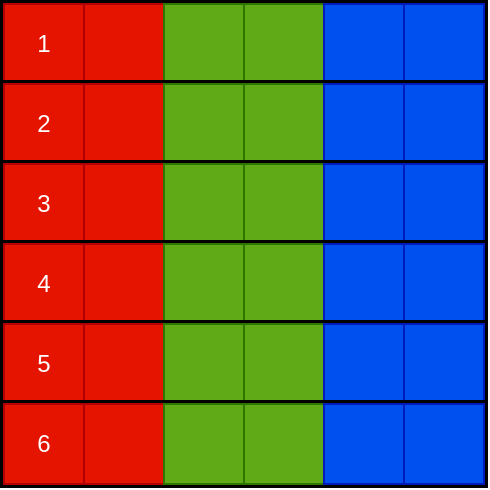 <mxfile version="21.2.1" type="device" pages="3">
  <diagram name="pixels" id="x06BZ69AnIO537M7gJAx">
    <mxGraphModel dx="780" dy="496" grid="1" gridSize="10" guides="1" tooltips="1" connect="1" arrows="1" fold="1" page="1" pageScale="1" pageWidth="827" pageHeight="1169" math="0" shadow="0">
      <root>
        <mxCell id="fnO5ElZvCGnvlZlt09fh-0" />
        <mxCell id="fnO5ElZvCGnvlZlt09fh-1" parent="fnO5ElZvCGnvlZlt09fh-0" />
        <mxCell id="fnO5ElZvCGnvlZlt09fh-2" value="" style="rounded=0;whiteSpace=wrap;html=1;strokeWidth=4;perimeterSpacing=0;" vertex="1" parent="fnO5ElZvCGnvlZlt09fh-1">
          <mxGeometry x="240" y="240" width="240" height="40" as="geometry" />
        </mxCell>
        <mxCell id="fnO5ElZvCGnvlZlt09fh-3" value="1" style="rounded=0;whiteSpace=wrap;html=1;fillColor=#e51400;fontColor=#ffffff;strokeColor=#B20000;" vertex="1" parent="fnO5ElZvCGnvlZlt09fh-1">
          <mxGeometry x="240" y="240" width="40" height="40" as="geometry" />
        </mxCell>
        <mxCell id="fnO5ElZvCGnvlZlt09fh-4" value="" style="rounded=0;whiteSpace=wrap;html=1;fillColor=#e51400;fontColor=#ffffff;strokeColor=#B20000;" vertex="1" parent="fnO5ElZvCGnvlZlt09fh-1">
          <mxGeometry x="280" y="240" width="40" height="40" as="geometry" />
        </mxCell>
        <mxCell id="fnO5ElZvCGnvlZlt09fh-5" value="" style="rounded=0;whiteSpace=wrap;html=1;fillColor=#60a917;fontColor=#ffffff;strokeColor=#2D7600;" vertex="1" parent="fnO5ElZvCGnvlZlt09fh-1">
          <mxGeometry x="320" y="240" width="40" height="40" as="geometry" />
        </mxCell>
        <mxCell id="fnO5ElZvCGnvlZlt09fh-6" value="" style="rounded=0;whiteSpace=wrap;html=1;fillColor=#60a917;fontColor=#ffffff;strokeColor=#2D7600;" vertex="1" parent="fnO5ElZvCGnvlZlt09fh-1">
          <mxGeometry x="360" y="240" width="40" height="40" as="geometry" />
        </mxCell>
        <mxCell id="fnO5ElZvCGnvlZlt09fh-7" value="" style="rounded=0;whiteSpace=wrap;html=1;fillColor=#0050ef;fontColor=#ffffff;strokeColor=#001DBC;" vertex="1" parent="fnO5ElZvCGnvlZlt09fh-1">
          <mxGeometry x="400" y="240" width="40" height="40" as="geometry" />
        </mxCell>
        <mxCell id="fnO5ElZvCGnvlZlt09fh-8" value="" style="rounded=0;whiteSpace=wrap;html=1;fillColor=#0050ef;fontColor=#ffffff;strokeColor=#001DBC;" vertex="1" parent="fnO5ElZvCGnvlZlt09fh-1">
          <mxGeometry x="440" y="240" width="40" height="40" as="geometry" />
        </mxCell>
        <mxCell id="fnO5ElZvCGnvlZlt09fh-9" value="" style="rounded=0;whiteSpace=wrap;html=1;strokeWidth=4;perimeterSpacing=0;" vertex="1" parent="fnO5ElZvCGnvlZlt09fh-1">
          <mxGeometry x="240" y="280" width="240" height="40" as="geometry" />
        </mxCell>
        <mxCell id="fnO5ElZvCGnvlZlt09fh-10" value="2" style="rounded=0;whiteSpace=wrap;html=1;fillColor=#e51400;fontColor=#ffffff;strokeColor=#B20000;" vertex="1" parent="fnO5ElZvCGnvlZlt09fh-1">
          <mxGeometry x="240" y="280" width="40" height="40" as="geometry" />
        </mxCell>
        <mxCell id="fnO5ElZvCGnvlZlt09fh-11" value="" style="rounded=0;whiteSpace=wrap;html=1;fillColor=#e51400;fontColor=#ffffff;strokeColor=#B20000;" vertex="1" parent="fnO5ElZvCGnvlZlt09fh-1">
          <mxGeometry x="280" y="280" width="40" height="40" as="geometry" />
        </mxCell>
        <mxCell id="fnO5ElZvCGnvlZlt09fh-12" value="" style="rounded=0;whiteSpace=wrap;html=1;fillColor=#60a917;fontColor=#ffffff;strokeColor=#2D7600;" vertex="1" parent="fnO5ElZvCGnvlZlt09fh-1">
          <mxGeometry x="320" y="280" width="40" height="40" as="geometry" />
        </mxCell>
        <mxCell id="fnO5ElZvCGnvlZlt09fh-13" value="" style="rounded=0;whiteSpace=wrap;html=1;fillColor=#60a917;fontColor=#ffffff;strokeColor=#2D7600;" vertex="1" parent="fnO5ElZvCGnvlZlt09fh-1">
          <mxGeometry x="360" y="280" width="40" height="40" as="geometry" />
        </mxCell>
        <mxCell id="fnO5ElZvCGnvlZlt09fh-14" value="" style="rounded=0;whiteSpace=wrap;html=1;fillColor=#0050ef;fontColor=#ffffff;strokeColor=#001DBC;" vertex="1" parent="fnO5ElZvCGnvlZlt09fh-1">
          <mxGeometry x="400" y="280" width="40" height="40" as="geometry" />
        </mxCell>
        <mxCell id="fnO5ElZvCGnvlZlt09fh-15" value="" style="rounded=0;whiteSpace=wrap;html=1;fillColor=#0050ef;fontColor=#ffffff;strokeColor=#001DBC;" vertex="1" parent="fnO5ElZvCGnvlZlt09fh-1">
          <mxGeometry x="440" y="280" width="40" height="40" as="geometry" />
        </mxCell>
        <mxCell id="fnO5ElZvCGnvlZlt09fh-16" value="" style="rounded=0;whiteSpace=wrap;html=1;strokeWidth=4;perimeterSpacing=0;" vertex="1" parent="fnO5ElZvCGnvlZlt09fh-1">
          <mxGeometry x="240" y="320" width="240" height="40" as="geometry" />
        </mxCell>
        <mxCell id="fnO5ElZvCGnvlZlt09fh-17" value="3" style="rounded=0;whiteSpace=wrap;html=1;fillColor=#e51400;fontColor=#ffffff;strokeColor=#B20000;" vertex="1" parent="fnO5ElZvCGnvlZlt09fh-1">
          <mxGeometry x="240" y="320" width="40" height="40" as="geometry" />
        </mxCell>
        <mxCell id="fnO5ElZvCGnvlZlt09fh-18" value="" style="rounded=0;whiteSpace=wrap;html=1;fillColor=#e51400;fontColor=#ffffff;strokeColor=#B20000;" vertex="1" parent="fnO5ElZvCGnvlZlt09fh-1">
          <mxGeometry x="280" y="320" width="40" height="40" as="geometry" />
        </mxCell>
        <mxCell id="fnO5ElZvCGnvlZlt09fh-19" value="" style="rounded=0;whiteSpace=wrap;html=1;fillColor=#60a917;fontColor=#ffffff;strokeColor=#2D7600;" vertex="1" parent="fnO5ElZvCGnvlZlt09fh-1">
          <mxGeometry x="320" y="320" width="40" height="40" as="geometry" />
        </mxCell>
        <mxCell id="fnO5ElZvCGnvlZlt09fh-20" value="" style="rounded=0;whiteSpace=wrap;html=1;fillColor=#60a917;fontColor=#ffffff;strokeColor=#2D7600;" vertex="1" parent="fnO5ElZvCGnvlZlt09fh-1">
          <mxGeometry x="360" y="320" width="40" height="40" as="geometry" />
        </mxCell>
        <mxCell id="fnO5ElZvCGnvlZlt09fh-21" value="" style="rounded=0;whiteSpace=wrap;html=1;fillColor=#0050ef;fontColor=#ffffff;strokeColor=#001DBC;" vertex="1" parent="fnO5ElZvCGnvlZlt09fh-1">
          <mxGeometry x="400" y="320" width="40" height="40" as="geometry" />
        </mxCell>
        <mxCell id="fnO5ElZvCGnvlZlt09fh-22" value="" style="rounded=0;whiteSpace=wrap;html=1;fillColor=#0050ef;fontColor=#ffffff;strokeColor=#001DBC;" vertex="1" parent="fnO5ElZvCGnvlZlt09fh-1">
          <mxGeometry x="440" y="320" width="40" height="40" as="geometry" />
        </mxCell>
        <mxCell id="fnO5ElZvCGnvlZlt09fh-23" value="" style="rounded=0;whiteSpace=wrap;html=1;strokeWidth=4;perimeterSpacing=0;" vertex="1" parent="fnO5ElZvCGnvlZlt09fh-1">
          <mxGeometry x="240" y="360" width="240" height="40" as="geometry" />
        </mxCell>
        <mxCell id="fnO5ElZvCGnvlZlt09fh-24" value="4" style="rounded=0;whiteSpace=wrap;html=1;fillColor=#e51400;fontColor=#ffffff;strokeColor=#B20000;" vertex="1" parent="fnO5ElZvCGnvlZlt09fh-1">
          <mxGeometry x="240" y="360" width="40" height="40" as="geometry" />
        </mxCell>
        <mxCell id="fnO5ElZvCGnvlZlt09fh-25" value="" style="rounded=0;whiteSpace=wrap;html=1;fillColor=#e51400;fontColor=#ffffff;strokeColor=#B20000;" vertex="1" parent="fnO5ElZvCGnvlZlt09fh-1">
          <mxGeometry x="280" y="360" width="40" height="40" as="geometry" />
        </mxCell>
        <mxCell id="fnO5ElZvCGnvlZlt09fh-26" value="" style="rounded=0;whiteSpace=wrap;html=1;fillColor=#60a917;fontColor=#ffffff;strokeColor=#2D7600;" vertex="1" parent="fnO5ElZvCGnvlZlt09fh-1">
          <mxGeometry x="320" y="360" width="40" height="40" as="geometry" />
        </mxCell>
        <mxCell id="fnO5ElZvCGnvlZlt09fh-27" value="" style="rounded=0;whiteSpace=wrap;html=1;fillColor=#60a917;fontColor=#ffffff;strokeColor=#2D7600;" vertex="1" parent="fnO5ElZvCGnvlZlt09fh-1">
          <mxGeometry x="360" y="360" width="40" height="40" as="geometry" />
        </mxCell>
        <mxCell id="fnO5ElZvCGnvlZlt09fh-28" value="" style="rounded=0;whiteSpace=wrap;html=1;fillColor=#0050ef;fontColor=#ffffff;strokeColor=#001DBC;" vertex="1" parent="fnO5ElZvCGnvlZlt09fh-1">
          <mxGeometry x="400" y="360" width="40" height="40" as="geometry" />
        </mxCell>
        <mxCell id="fnO5ElZvCGnvlZlt09fh-29" value="" style="rounded=0;whiteSpace=wrap;html=1;fillColor=#0050ef;fontColor=#ffffff;strokeColor=#001DBC;" vertex="1" parent="fnO5ElZvCGnvlZlt09fh-1">
          <mxGeometry x="440" y="360" width="40" height="40" as="geometry" />
        </mxCell>
        <mxCell id="fnO5ElZvCGnvlZlt09fh-30" value="" style="rounded=0;whiteSpace=wrap;html=1;strokeWidth=4;perimeterSpacing=0;" vertex="1" parent="fnO5ElZvCGnvlZlt09fh-1">
          <mxGeometry x="240" y="400" width="240" height="40" as="geometry" />
        </mxCell>
        <mxCell id="fnO5ElZvCGnvlZlt09fh-31" value="5" style="rounded=0;whiteSpace=wrap;html=1;fillColor=#e51400;fontColor=#ffffff;strokeColor=#B20000;" vertex="1" parent="fnO5ElZvCGnvlZlt09fh-1">
          <mxGeometry x="240" y="400" width="40" height="40" as="geometry" />
        </mxCell>
        <mxCell id="fnO5ElZvCGnvlZlt09fh-32" value="" style="rounded=0;whiteSpace=wrap;html=1;fillColor=#e51400;fontColor=#ffffff;strokeColor=#B20000;" vertex="1" parent="fnO5ElZvCGnvlZlt09fh-1">
          <mxGeometry x="280" y="400" width="40" height="40" as="geometry" />
        </mxCell>
        <mxCell id="fnO5ElZvCGnvlZlt09fh-33" value="" style="rounded=0;whiteSpace=wrap;html=1;fillColor=#60a917;fontColor=#ffffff;strokeColor=#2D7600;" vertex="1" parent="fnO5ElZvCGnvlZlt09fh-1">
          <mxGeometry x="320" y="400" width="40" height="40" as="geometry" />
        </mxCell>
        <mxCell id="fnO5ElZvCGnvlZlt09fh-34" value="" style="rounded=0;whiteSpace=wrap;html=1;fillColor=#60a917;fontColor=#ffffff;strokeColor=#2D7600;" vertex="1" parent="fnO5ElZvCGnvlZlt09fh-1">
          <mxGeometry x="360" y="400" width="40" height="40" as="geometry" />
        </mxCell>
        <mxCell id="fnO5ElZvCGnvlZlt09fh-35" value="" style="rounded=0;whiteSpace=wrap;html=1;fillColor=#0050ef;fontColor=#ffffff;strokeColor=#001DBC;" vertex="1" parent="fnO5ElZvCGnvlZlt09fh-1">
          <mxGeometry x="400" y="400" width="40" height="40" as="geometry" />
        </mxCell>
        <mxCell id="fnO5ElZvCGnvlZlt09fh-36" value="" style="rounded=0;whiteSpace=wrap;html=1;fillColor=#0050ef;fontColor=#ffffff;strokeColor=#001DBC;" vertex="1" parent="fnO5ElZvCGnvlZlt09fh-1">
          <mxGeometry x="440" y="400" width="40" height="40" as="geometry" />
        </mxCell>
        <mxCell id="sBM95dpn9P4X4wt-7vl6-0" value="" style="rounded=0;whiteSpace=wrap;html=1;strokeWidth=4;perimeterSpacing=0;" vertex="1" parent="fnO5ElZvCGnvlZlt09fh-1">
          <mxGeometry x="240" y="440" width="240" height="40" as="geometry" />
        </mxCell>
        <mxCell id="sBM95dpn9P4X4wt-7vl6-1" value="6" style="rounded=0;whiteSpace=wrap;html=1;fillColor=#e51400;fontColor=#ffffff;strokeColor=#B20000;" vertex="1" parent="fnO5ElZvCGnvlZlt09fh-1">
          <mxGeometry x="240" y="440" width="40" height="40" as="geometry" />
        </mxCell>
        <mxCell id="sBM95dpn9P4X4wt-7vl6-2" value="" style="rounded=0;whiteSpace=wrap;html=1;fillColor=#e51400;fontColor=#ffffff;strokeColor=#B20000;" vertex="1" parent="fnO5ElZvCGnvlZlt09fh-1">
          <mxGeometry x="280" y="440" width="40" height="40" as="geometry" />
        </mxCell>
        <mxCell id="sBM95dpn9P4X4wt-7vl6-3" value="" style="rounded=0;whiteSpace=wrap;html=1;fillColor=#60a917;fontColor=#ffffff;strokeColor=#2D7600;" vertex="1" parent="fnO5ElZvCGnvlZlt09fh-1">
          <mxGeometry x="320" y="440" width="40" height="40" as="geometry" />
        </mxCell>
        <mxCell id="sBM95dpn9P4X4wt-7vl6-4" value="" style="rounded=0;whiteSpace=wrap;html=1;fillColor=#60a917;fontColor=#ffffff;strokeColor=#2D7600;" vertex="1" parent="fnO5ElZvCGnvlZlt09fh-1">
          <mxGeometry x="360" y="440" width="40" height="40" as="geometry" />
        </mxCell>
        <mxCell id="sBM95dpn9P4X4wt-7vl6-5" value="" style="rounded=0;whiteSpace=wrap;html=1;fillColor=#0050ef;fontColor=#ffffff;strokeColor=#001DBC;" vertex="1" parent="fnO5ElZvCGnvlZlt09fh-1">
          <mxGeometry x="400" y="440" width="40" height="40" as="geometry" />
        </mxCell>
        <mxCell id="sBM95dpn9P4X4wt-7vl6-6" value="" style="rounded=0;whiteSpace=wrap;html=1;fillColor=#0050ef;fontColor=#ffffff;strokeColor=#001DBC;" vertex="1" parent="fnO5ElZvCGnvlZlt09fh-1">
          <mxGeometry x="440" y="440" width="40" height="40" as="geometry" />
        </mxCell>
      </root>
    </mxGraphModel>
  </diagram>
  <diagram name="offset" id="e_KbqvrRuU0hyUjIvGe4">
    <mxGraphModel dx="650" dy="413" grid="1" gridSize="10" guides="1" tooltips="1" connect="1" arrows="1" fold="1" page="1" pageScale="1" pageWidth="827" pageHeight="1169" math="0" shadow="0">
      <root>
        <mxCell id="0" />
        <mxCell id="1" parent="0" />
        <mxCell id="SM9eh9W2iFb2IcIp04Cv-7" value="" style="rounded=0;whiteSpace=wrap;html=1;strokeWidth=4;perimeterSpacing=0;" vertex="1" parent="1">
          <mxGeometry x="240" y="240" width="240" height="40" as="geometry" />
        </mxCell>
        <mxCell id="SM9eh9W2iFb2IcIp04Cv-1" value="1" style="rounded=0;whiteSpace=wrap;html=1;fillColor=#e51400;fontColor=#ffffff;strokeColor=#B20000;" vertex="1" parent="1">
          <mxGeometry x="240" y="240" width="40" height="40" as="geometry" />
        </mxCell>
        <mxCell id="SM9eh9W2iFb2IcIp04Cv-2" value="" style="rounded=0;whiteSpace=wrap;html=1;fillColor=#e51400;fontColor=#ffffff;strokeColor=#B20000;" vertex="1" parent="1">
          <mxGeometry x="280" y="240" width="40" height="40" as="geometry" />
        </mxCell>
        <mxCell id="SM9eh9W2iFb2IcIp04Cv-3" value="" style="rounded=0;whiteSpace=wrap;html=1;fillColor=#60a917;fontColor=#ffffff;strokeColor=#2D7600;" vertex="1" parent="1">
          <mxGeometry x="320" y="240" width="40" height="40" as="geometry" />
        </mxCell>
        <mxCell id="SM9eh9W2iFb2IcIp04Cv-4" value="" style="rounded=0;whiteSpace=wrap;html=1;fillColor=#60a917;fontColor=#ffffff;strokeColor=#2D7600;" vertex="1" parent="1">
          <mxGeometry x="360" y="240" width="40" height="40" as="geometry" />
        </mxCell>
        <mxCell id="SM9eh9W2iFb2IcIp04Cv-5" value="" style="rounded=0;whiteSpace=wrap;html=1;fillColor=#0050ef;fontColor=#ffffff;strokeColor=#001DBC;" vertex="1" parent="1">
          <mxGeometry x="400" y="240" width="40" height="40" as="geometry" />
        </mxCell>
        <mxCell id="SM9eh9W2iFb2IcIp04Cv-6" value="" style="rounded=0;whiteSpace=wrap;html=1;fillColor=#0050ef;fontColor=#ffffff;strokeColor=#001DBC;" vertex="1" parent="1">
          <mxGeometry x="440" y="240" width="40" height="40" as="geometry" />
        </mxCell>
        <mxCell id="SM9eh9W2iFb2IcIp04Cv-8" value="" style="rounded=0;whiteSpace=wrap;html=1;strokeWidth=4;perimeterSpacing=0;" vertex="1" parent="1">
          <mxGeometry x="240" y="280" width="240" height="40" as="geometry" />
        </mxCell>
        <mxCell id="SM9eh9W2iFb2IcIp04Cv-9" value="" style="rounded=0;whiteSpace=wrap;html=1;fillColor=#e51400;fontColor=#ffffff;strokeColor=#B20000;" vertex="1" parent="1">
          <mxGeometry x="240" y="280" width="40" height="40" as="geometry" />
        </mxCell>
        <mxCell id="SM9eh9W2iFb2IcIp04Cv-10" value="" style="rounded=0;whiteSpace=wrap;html=1;fillColor=#e51400;fontColor=#ffffff;strokeColor=#B20000;" vertex="1" parent="1">
          <mxGeometry x="280" y="280" width="40" height="40" as="geometry" />
        </mxCell>
        <mxCell id="SM9eh9W2iFb2IcIp04Cv-11" value="" style="rounded=0;whiteSpace=wrap;html=1;fillColor=#60a917;fontColor=#ffffff;strokeColor=#2D7600;" vertex="1" parent="1">
          <mxGeometry x="320" y="280" width="40" height="40" as="geometry" />
        </mxCell>
        <mxCell id="SM9eh9W2iFb2IcIp04Cv-12" value="" style="rounded=0;whiteSpace=wrap;html=1;fillColor=#60a917;fontColor=#ffffff;strokeColor=#2D7600;" vertex="1" parent="1">
          <mxGeometry x="360" y="280" width="40" height="40" as="geometry" />
        </mxCell>
        <mxCell id="SM9eh9W2iFb2IcIp04Cv-13" value="" style="rounded=0;whiteSpace=wrap;html=1;fillColor=#0050ef;fontColor=#ffffff;strokeColor=#001DBC;" vertex="1" parent="1">
          <mxGeometry x="400" y="280" width="40" height="40" as="geometry" />
        </mxCell>
        <mxCell id="SM9eh9W2iFb2IcIp04Cv-14" value="" style="rounded=0;whiteSpace=wrap;html=1;fillColor=#0050ef;fontColor=#ffffff;strokeColor=#001DBC;" vertex="1" parent="1">
          <mxGeometry x="440" y="280" width="40" height="40" as="geometry" />
        </mxCell>
        <mxCell id="SM9eh9W2iFb2IcIp04Cv-15" value="" style="rounded=0;whiteSpace=wrap;html=1;strokeWidth=4;perimeterSpacing=0;" vertex="1" parent="1">
          <mxGeometry x="240" y="320" width="240" height="40" as="geometry" />
        </mxCell>
        <mxCell id="SM9eh9W2iFb2IcIp04Cv-16" value="" style="rounded=0;whiteSpace=wrap;html=1;fillColor=#e51400;fontColor=#ffffff;strokeColor=#B20000;" vertex="1" parent="1">
          <mxGeometry x="240" y="320" width="40" height="40" as="geometry" />
        </mxCell>
        <mxCell id="SM9eh9W2iFb2IcIp04Cv-17" value="" style="rounded=0;whiteSpace=wrap;html=1;fillColor=#e51400;fontColor=#ffffff;strokeColor=#B20000;" vertex="1" parent="1">
          <mxGeometry x="280" y="320" width="40" height="40" as="geometry" />
        </mxCell>
        <mxCell id="SM9eh9W2iFb2IcIp04Cv-18" value="" style="rounded=0;whiteSpace=wrap;html=1;fillColor=#60a917;fontColor=#ffffff;strokeColor=#2D7600;" vertex="1" parent="1">
          <mxGeometry x="320" y="320" width="40" height="40" as="geometry" />
        </mxCell>
        <mxCell id="SM9eh9W2iFb2IcIp04Cv-19" value="" style="rounded=0;whiteSpace=wrap;html=1;fillColor=#60a917;fontColor=#ffffff;strokeColor=#2D7600;" vertex="1" parent="1">
          <mxGeometry x="360" y="320" width="40" height="40" as="geometry" />
        </mxCell>
        <mxCell id="SM9eh9W2iFb2IcIp04Cv-20" value="2" style="rounded=0;whiteSpace=wrap;html=1;fillColor=#0050ef;fontColor=#ffffff;strokeColor=#001DBC;" vertex="1" parent="1">
          <mxGeometry x="400" y="320" width="40" height="40" as="geometry" />
        </mxCell>
        <mxCell id="SM9eh9W2iFb2IcIp04Cv-21" value="" style="rounded=0;whiteSpace=wrap;html=1;fillColor=#0050ef;fontColor=#ffffff;strokeColor=#001DBC;" vertex="1" parent="1">
          <mxGeometry x="440" y="320" width="40" height="40" as="geometry" />
        </mxCell>
        <mxCell id="SM9eh9W2iFb2IcIp04Cv-22" value="" style="rounded=0;whiteSpace=wrap;html=1;strokeWidth=4;perimeterSpacing=0;" vertex="1" parent="1">
          <mxGeometry x="240" y="360" width="240" height="40" as="geometry" />
        </mxCell>
        <mxCell id="SM9eh9W2iFb2IcIp04Cv-23" value="" style="rounded=0;whiteSpace=wrap;html=1;fillColor=#e51400;fontColor=#ffffff;strokeColor=#B20000;" vertex="1" parent="1">
          <mxGeometry x="240" y="360" width="40" height="40" as="geometry" />
        </mxCell>
        <mxCell id="SM9eh9W2iFb2IcIp04Cv-24" value="" style="rounded=0;whiteSpace=wrap;html=1;fillColor=#e51400;fontColor=#ffffff;strokeColor=#B20000;" vertex="1" parent="1">
          <mxGeometry x="280" y="360" width="40" height="40" as="geometry" />
        </mxCell>
        <mxCell id="SM9eh9W2iFb2IcIp04Cv-25" value="" style="rounded=0;whiteSpace=wrap;html=1;fillColor=#60a917;fontColor=#ffffff;strokeColor=#2D7600;" vertex="1" parent="1">
          <mxGeometry x="320" y="360" width="40" height="40" as="geometry" />
        </mxCell>
        <mxCell id="SM9eh9W2iFb2IcIp04Cv-26" value="" style="rounded=0;whiteSpace=wrap;html=1;fillColor=#60a917;fontColor=#ffffff;strokeColor=#2D7600;" vertex="1" parent="1">
          <mxGeometry x="360" y="360" width="40" height="40" as="geometry" />
        </mxCell>
        <mxCell id="SM9eh9W2iFb2IcIp04Cv-27" value="" style="rounded=0;whiteSpace=wrap;html=1;fillColor=#0050ef;fontColor=#ffffff;strokeColor=#001DBC;" vertex="1" parent="1">
          <mxGeometry x="400" y="360" width="40" height="40" as="geometry" />
        </mxCell>
        <mxCell id="SM9eh9W2iFb2IcIp04Cv-28" value="" style="rounded=0;whiteSpace=wrap;html=1;fillColor=#0050ef;fontColor=#ffffff;strokeColor=#001DBC;" vertex="1" parent="1">
          <mxGeometry x="440" y="360" width="40" height="40" as="geometry" />
        </mxCell>
        <mxCell id="SM9eh9W2iFb2IcIp04Cv-29" value="" style="rounded=0;whiteSpace=wrap;html=1;strokeWidth=4;perimeterSpacing=0;" vertex="1" parent="1">
          <mxGeometry x="240" y="400" width="240" height="40" as="geometry" />
        </mxCell>
        <mxCell id="SM9eh9W2iFb2IcIp04Cv-30" value="" style="rounded=0;whiteSpace=wrap;html=1;fillColor=#e51400;fontColor=#ffffff;strokeColor=#B20000;" vertex="1" parent="1">
          <mxGeometry x="240" y="400" width="40" height="40" as="geometry" />
        </mxCell>
        <mxCell id="SM9eh9W2iFb2IcIp04Cv-31" value="" style="rounded=0;whiteSpace=wrap;html=1;fillColor=#e51400;fontColor=#ffffff;strokeColor=#B20000;" vertex="1" parent="1">
          <mxGeometry x="280" y="400" width="40" height="40" as="geometry" />
        </mxCell>
        <mxCell id="SM9eh9W2iFb2IcIp04Cv-32" value="" style="rounded=0;whiteSpace=wrap;html=1;fillColor=#60a917;fontColor=#ffffff;strokeColor=#2D7600;" vertex="1" parent="1">
          <mxGeometry x="320" y="400" width="40" height="40" as="geometry" />
        </mxCell>
        <mxCell id="SM9eh9W2iFb2IcIp04Cv-33" value="" style="rounded=0;whiteSpace=wrap;html=1;fillColor=#60a917;fontColor=#ffffff;strokeColor=#2D7600;" vertex="1" parent="1">
          <mxGeometry x="360" y="400" width="40" height="40" as="geometry" />
        </mxCell>
        <mxCell id="SM9eh9W2iFb2IcIp04Cv-34" value="" style="rounded=0;whiteSpace=wrap;html=1;fillColor=#0050ef;fontColor=#ffffff;strokeColor=#001DBC;" vertex="1" parent="1">
          <mxGeometry x="400" y="400" width="40" height="40" as="geometry" />
        </mxCell>
        <mxCell id="SM9eh9W2iFb2IcIp04Cv-35" value="" style="rounded=0;whiteSpace=wrap;html=1;fillColor=#0050ef;fontColor=#ffffff;strokeColor=#001DBC;" vertex="1" parent="1">
          <mxGeometry x="440" y="400" width="40" height="40" as="geometry" />
        </mxCell>
        <mxCell id="XHdf1TN9ET9KdMihQGiJ-1" value="" style="rounded=0;whiteSpace=wrap;html=1;strokeWidth=4;perimeterSpacing=0;" vertex="1" parent="1">
          <mxGeometry x="240" y="440" width="240" height="40" as="geometry" />
        </mxCell>
        <mxCell id="XHdf1TN9ET9KdMihQGiJ-2" value="" style="rounded=0;whiteSpace=wrap;html=1;fillColor=#e51400;fontColor=#ffffff;strokeColor=#B20000;" vertex="1" parent="1">
          <mxGeometry x="240" y="440" width="40" height="40" as="geometry" />
        </mxCell>
        <mxCell id="XHdf1TN9ET9KdMihQGiJ-3" value="" style="rounded=0;whiteSpace=wrap;html=1;fillColor=#e51400;fontColor=#ffffff;strokeColor=#B20000;" vertex="1" parent="1">
          <mxGeometry x="280" y="440" width="40" height="40" as="geometry" />
        </mxCell>
        <mxCell id="XHdf1TN9ET9KdMihQGiJ-4" value="3" style="rounded=0;whiteSpace=wrap;html=1;fillColor=#60a917;fontColor=#ffffff;strokeColor=#2D7600;" vertex="1" parent="1">
          <mxGeometry x="320" y="440" width="40" height="40" as="geometry" />
        </mxCell>
        <mxCell id="XHdf1TN9ET9KdMihQGiJ-5" value="" style="rounded=0;whiteSpace=wrap;html=1;fillColor=#60a917;fontColor=#ffffff;strokeColor=#2D7600;" vertex="1" parent="1">
          <mxGeometry x="360" y="440" width="40" height="40" as="geometry" />
        </mxCell>
        <mxCell id="XHdf1TN9ET9KdMihQGiJ-6" value="" style="rounded=0;whiteSpace=wrap;html=1;fillColor=#0050ef;fontColor=#ffffff;strokeColor=#001DBC;" vertex="1" parent="1">
          <mxGeometry x="400" y="440" width="40" height="40" as="geometry" />
        </mxCell>
        <mxCell id="XHdf1TN9ET9KdMihQGiJ-7" value="..." style="rounded=0;whiteSpace=wrap;html=1;fillColor=#0050ef;fontColor=#ffffff;strokeColor=#001DBC;" vertex="1" parent="1">
          <mxGeometry x="440" y="440" width="40" height="40" as="geometry" />
        </mxCell>
      </root>
    </mxGraphModel>
  </diagram>
  <diagram name="encode" id="_avsyeta7MO8s-Wis8p9">
    <mxGraphModel dx="538" dy="342" grid="1" gridSize="10" guides="1" tooltips="1" connect="1" arrows="1" fold="1" page="1" pageScale="1" pageWidth="827" pageHeight="1169" math="0" shadow="0">
      <root>
        <mxCell id="BBIbHL7WTQ6qacQHwo1D-0" />
        <mxCell id="BBIbHL7WTQ6qacQHwo1D-1" parent="BBIbHL7WTQ6qacQHwo1D-0" />
        <mxCell id="BBIbHL7WTQ6qacQHwo1D-2" value="" style="rounded=0;whiteSpace=wrap;html=1;strokeWidth=4;perimeterSpacing=0;" vertex="1" parent="BBIbHL7WTQ6qacQHwo1D-1">
          <mxGeometry x="240" y="160" width="240" height="40" as="geometry" />
        </mxCell>
        <mxCell id="BBIbHL7WTQ6qacQHwo1D-3" value="1" style="rounded=0;whiteSpace=wrap;html=1;fillColor=#e51400;fontColor=#ffffff;strokeColor=#B20000;" vertex="1" parent="BBIbHL7WTQ6qacQHwo1D-1">
          <mxGeometry x="240" y="160" width="40" height="40" as="geometry" />
        </mxCell>
        <mxCell id="BBIbHL7WTQ6qacQHwo1D-4" value="" style="rounded=0;whiteSpace=wrap;html=1;fillColor=#e51400;fontColor=#ffffff;strokeColor=#B20000;" vertex="1" parent="BBIbHL7WTQ6qacQHwo1D-1">
          <mxGeometry x="280" y="160" width="40" height="40" as="geometry" />
        </mxCell>
        <mxCell id="BBIbHL7WTQ6qacQHwo1D-5" value="" style="rounded=0;whiteSpace=wrap;html=1;fillColor=#60a917;fontColor=#ffffff;strokeColor=#2D7600;" vertex="1" parent="BBIbHL7WTQ6qacQHwo1D-1">
          <mxGeometry x="320" y="160" width="40" height="40" as="geometry" />
        </mxCell>
        <mxCell id="BBIbHL7WTQ6qacQHwo1D-6" value="" style="rounded=0;whiteSpace=wrap;html=1;fillColor=#60a917;fontColor=#ffffff;strokeColor=#2D7600;" vertex="1" parent="BBIbHL7WTQ6qacQHwo1D-1">
          <mxGeometry x="360" y="160" width="40" height="40" as="geometry" />
        </mxCell>
        <mxCell id="BBIbHL7WTQ6qacQHwo1D-7" value="" style="rounded=0;whiteSpace=wrap;html=1;fillColor=#0050ef;fontColor=#ffffff;strokeColor=#001DBC;" vertex="1" parent="BBIbHL7WTQ6qacQHwo1D-1">
          <mxGeometry x="400" y="160" width="40" height="40" as="geometry" />
        </mxCell>
        <mxCell id="BBIbHL7WTQ6qacQHwo1D-8" value="" style="rounded=0;whiteSpace=wrap;html=1;fillColor=#0050ef;fontColor=#ffffff;strokeColor=#001DBC;" vertex="1" parent="BBIbHL7WTQ6qacQHwo1D-1">
          <mxGeometry x="440" y="160" width="40" height="40" as="geometry" />
        </mxCell>
        <mxCell id="NSiir3A2GUsZpsJYYGo2-1" value="" style="rounded=0;whiteSpace=wrap;html=1;strokeWidth=4;perimeterSpacing=0;" vertex="1" parent="BBIbHL7WTQ6qacQHwo1D-1">
          <mxGeometry x="240" y="200" width="240" height="40" as="geometry" />
        </mxCell>
        <mxCell id="NSiir3A2GUsZpsJYYGo2-2" value="" style="rounded=0;whiteSpace=wrap;html=1;fillColor=#e51400;fontColor=#ffffff;strokeColor=#B20000;" vertex="1" parent="BBIbHL7WTQ6qacQHwo1D-1">
          <mxGeometry x="240" y="200" width="40" height="40" as="geometry" />
        </mxCell>
        <mxCell id="NSiir3A2GUsZpsJYYGo2-3" value="" style="rounded=0;whiteSpace=wrap;html=1;fillColor=#e51400;fontColor=#ffffff;strokeColor=#B20000;" vertex="1" parent="BBIbHL7WTQ6qacQHwo1D-1">
          <mxGeometry x="280" y="200" width="40" height="40" as="geometry" />
        </mxCell>
        <mxCell id="NSiir3A2GUsZpsJYYGo2-4" value="" style="rounded=0;whiteSpace=wrap;html=1;fillColor=#60a917;fontColor=#ffffff;strokeColor=#2D7600;" vertex="1" parent="BBIbHL7WTQ6qacQHwo1D-1">
          <mxGeometry x="320" y="200" width="40" height="40" as="geometry" />
        </mxCell>
        <mxCell id="NSiir3A2GUsZpsJYYGo2-5" value="" style="rounded=0;whiteSpace=wrap;html=1;fillColor=#60a917;fontColor=#ffffff;strokeColor=#2D7600;" vertex="1" parent="BBIbHL7WTQ6qacQHwo1D-1">
          <mxGeometry x="360" y="200" width="40" height="40" as="geometry" />
        </mxCell>
        <mxCell id="NSiir3A2GUsZpsJYYGo2-6" value="" style="rounded=0;whiteSpace=wrap;html=1;fillColor=#0050ef;fontColor=#ffffff;strokeColor=#001DBC;" vertex="1" parent="BBIbHL7WTQ6qacQHwo1D-1">
          <mxGeometry x="400" y="200" width="40" height="40" as="geometry" />
        </mxCell>
        <mxCell id="NSiir3A2GUsZpsJYYGo2-7" value="" style="rounded=0;whiteSpace=wrap;html=1;fillColor=#0050ef;fontColor=#ffffff;strokeColor=#001DBC;" vertex="1" parent="BBIbHL7WTQ6qacQHwo1D-1">
          <mxGeometry x="440" y="200" width="40" height="40" as="geometry" />
        </mxCell>
        <mxCell id="BBIbHL7WTQ6qacQHwo1D-16" value="" style="rounded=0;whiteSpace=wrap;html=1;strokeWidth=4;perimeterSpacing=0;" vertex="1" parent="BBIbHL7WTQ6qacQHwo1D-1">
          <mxGeometry x="240" y="240" width="240" height="40" as="geometry" />
        </mxCell>
        <mxCell id="BBIbHL7WTQ6qacQHwo1D-20" value="" style="rounded=0;whiteSpace=wrap;html=1;fillColor=#60a917;fontColor=#ffffff;strokeColor=#2D7600;fillStyle=auto;" vertex="1" parent="BBIbHL7WTQ6qacQHwo1D-1">
          <mxGeometry x="360" y="240" width="40" height="40" as="geometry" />
        </mxCell>
        <mxCell id="BBIbHL7WTQ6qacQHwo1D-24" value="" style="rounded=0;whiteSpace=wrap;html=1;fillColor=#e51400;fontColor=#ffffff;strokeColor=#B20000;" vertex="1" parent="BBIbHL7WTQ6qacQHwo1D-1">
          <mxGeometry x="240" y="240" width="40" height="40" as="geometry" />
        </mxCell>
        <mxCell id="BBIbHL7WTQ6qacQHwo1D-25" value="" style="rounded=0;whiteSpace=wrap;html=1;fillColor=#e51400;fontColor=#ffffff;strokeColor=#B20000;" vertex="1" parent="BBIbHL7WTQ6qacQHwo1D-1">
          <mxGeometry x="280" y="240" width="40" height="40" as="geometry" />
        </mxCell>
        <mxCell id="BBIbHL7WTQ6qacQHwo1D-14" value="2" style="rounded=0;whiteSpace=wrap;html=1;fillColor=#0050ef;fontColor=#000000;strokeColor=#001DBC;fillStyle=dashed;fontStyle=1;fontSize=16;" vertex="1" parent="BBIbHL7WTQ6qacQHwo1D-1">
          <mxGeometry x="400" y="240" width="40" height="40" as="geometry" />
        </mxCell>
        <mxCell id="BBIbHL7WTQ6qacQHwo1D-15" value="" style="rounded=0;whiteSpace=wrap;html=1;fillColor=#0050ef;fontColor=#ffffff;strokeColor=#001DBC;fillStyle=dots;" vertex="1" parent="BBIbHL7WTQ6qacQHwo1D-1">
          <mxGeometry x="440" y="240" width="40" height="40" as="geometry" />
        </mxCell>
        <mxCell id="BBIbHL7WTQ6qacQHwo1D-12" value="" style="rounded=0;whiteSpace=wrap;html=1;fillColor=#60a917;fontColor=#FFFFFF;strokeColor=#2D7600;fillStyle=auto;fontStyle=0;fontSize=12;" vertex="1" parent="BBIbHL7WTQ6qacQHwo1D-1">
          <mxGeometry x="320" y="240" width="40" height="40" as="geometry" />
        </mxCell>
        <mxCell id="NSiir3A2GUsZpsJYYGo2-8" value="" style="rounded=0;whiteSpace=wrap;html=1;strokeWidth=4;perimeterSpacing=0;" vertex="1" parent="BBIbHL7WTQ6qacQHwo1D-1">
          <mxGeometry x="240" y="280" width="240" height="40" as="geometry" />
        </mxCell>
        <mxCell id="NSiir3A2GUsZpsJYYGo2-9" value="" style="rounded=0;whiteSpace=wrap;html=1;fillColor=#e51400;fontColor=#ffffff;strokeColor=#B20000;fillStyle=dashed;" vertex="1" parent="BBIbHL7WTQ6qacQHwo1D-1">
          <mxGeometry x="240" y="280" width="40" height="40" as="geometry" />
        </mxCell>
        <mxCell id="NSiir3A2GUsZpsJYYGo2-10" value="" style="rounded=0;whiteSpace=wrap;html=1;fillColor=#e51400;fontColor=#ffffff;strokeColor=#B20000;fillStyle=dots;" vertex="1" parent="BBIbHL7WTQ6qacQHwo1D-1">
          <mxGeometry x="280" y="280" width="40" height="40" as="geometry" />
        </mxCell>
        <mxCell id="NSiir3A2GUsZpsJYYGo2-11" value="" style="rounded=0;whiteSpace=wrap;html=1;fillColor=#60a917;fontColor=#ffffff;strokeColor=#2D7600;fillStyle=dashed;" vertex="1" parent="BBIbHL7WTQ6qacQHwo1D-1">
          <mxGeometry x="320" y="280" width="40" height="40" as="geometry" />
        </mxCell>
        <mxCell id="NSiir3A2GUsZpsJYYGo2-12" value="" style="rounded=0;whiteSpace=wrap;html=1;fillColor=#60a917;fontColor=#ffffff;strokeColor=#2D7600;fillStyle=dots;" vertex="1" parent="BBIbHL7WTQ6qacQHwo1D-1">
          <mxGeometry x="360" y="280" width="40" height="40" as="geometry" />
        </mxCell>
        <mxCell id="NSiir3A2GUsZpsJYYGo2-13" value="" style="rounded=0;whiteSpace=wrap;html=1;fillColor=#0050ef;fontColor=#ffffff;strokeColor=#001DBC;fillStyle=dashed;" vertex="1" parent="BBIbHL7WTQ6qacQHwo1D-1">
          <mxGeometry x="400" y="280" width="40" height="40" as="geometry" />
        </mxCell>
        <mxCell id="NSiir3A2GUsZpsJYYGo2-14" value="" style="rounded=0;whiteSpace=wrap;html=1;fillColor=#0050ef;fontColor=#ffffff;strokeColor=#001DBC;fillStyle=dots;" vertex="1" parent="BBIbHL7WTQ6qacQHwo1D-1">
          <mxGeometry x="440" y="280" width="40" height="40" as="geometry" />
        </mxCell>
        <mxCell id="NSiir3A2GUsZpsJYYGo2-15" value="" style="rounded=0;whiteSpace=wrap;html=1;strokeWidth=4;perimeterSpacing=0;" vertex="1" parent="BBIbHL7WTQ6qacQHwo1D-1">
          <mxGeometry x="240" y="320" width="240" height="40" as="geometry" />
        </mxCell>
        <mxCell id="NSiir3A2GUsZpsJYYGo2-16" value="" style="rounded=0;whiteSpace=wrap;html=1;fillColor=#e51400;fontColor=#ffffff;strokeColor=#B20000;fillStyle=dashed;" vertex="1" parent="BBIbHL7WTQ6qacQHwo1D-1">
          <mxGeometry x="240" y="320" width="40" height="40" as="geometry" />
        </mxCell>
        <mxCell id="NSiir3A2GUsZpsJYYGo2-17" value="" style="rounded=0;whiteSpace=wrap;html=1;fillColor=#e51400;fontColor=#ffffff;strokeColor=#B20000;fillStyle=dots;" vertex="1" parent="BBIbHL7WTQ6qacQHwo1D-1">
          <mxGeometry x="280" y="320" width="40" height="40" as="geometry" />
        </mxCell>
        <mxCell id="NSiir3A2GUsZpsJYYGo2-18" value="" style="rounded=0;whiteSpace=wrap;html=1;fillColor=#60a917;fontColor=#ffffff;strokeColor=#2D7600;fillStyle=dashed;" vertex="1" parent="BBIbHL7WTQ6qacQHwo1D-1">
          <mxGeometry x="320" y="320" width="40" height="40" as="geometry" />
        </mxCell>
        <mxCell id="NSiir3A2GUsZpsJYYGo2-19" value="" style="rounded=0;whiteSpace=wrap;html=1;fillColor=#60a917;fontColor=#ffffff;strokeColor=#2D7600;fillStyle=dots;" vertex="1" parent="BBIbHL7WTQ6qacQHwo1D-1">
          <mxGeometry x="360" y="320" width="40" height="40" as="geometry" />
        </mxCell>
        <mxCell id="NSiir3A2GUsZpsJYYGo2-20" value="" style="rounded=0;whiteSpace=wrap;html=1;fillColor=#0050ef;fontColor=#ffffff;strokeColor=#001DBC;fillStyle=dashed;" vertex="1" parent="BBIbHL7WTQ6qacQHwo1D-1">
          <mxGeometry x="400" y="320" width="40" height="40" as="geometry" />
        </mxCell>
        <mxCell id="NSiir3A2GUsZpsJYYGo2-21" value="" style="rounded=0;whiteSpace=wrap;html=1;fillColor=#0050ef;fontColor=#ffffff;strokeColor=#001DBC;fillStyle=dots;" vertex="1" parent="BBIbHL7WTQ6qacQHwo1D-1">
          <mxGeometry x="440" y="320" width="40" height="40" as="geometry" />
        </mxCell>
        <mxCell id="NSiir3A2GUsZpsJYYGo2-22" value="" style="rounded=0;whiteSpace=wrap;html=1;strokeWidth=4;perimeterSpacing=0;" vertex="1" parent="BBIbHL7WTQ6qacQHwo1D-1">
          <mxGeometry x="240" y="360" width="240" height="40" as="geometry" />
        </mxCell>
        <mxCell id="NSiir3A2GUsZpsJYYGo2-23" value="" style="rounded=0;whiteSpace=wrap;html=1;fillColor=#e51400;fontColor=#ffffff;strokeColor=#B20000;fillStyle=dashed;" vertex="1" parent="BBIbHL7WTQ6qacQHwo1D-1">
          <mxGeometry x="240" y="360" width="40" height="40" as="geometry" />
        </mxCell>
        <mxCell id="NSiir3A2GUsZpsJYYGo2-24" value="" style="rounded=0;whiteSpace=wrap;html=1;fillColor=#e51400;fontColor=#ffffff;strokeColor=#B20000;fillStyle=dots;" vertex="1" parent="BBIbHL7WTQ6qacQHwo1D-1">
          <mxGeometry x="280" y="360" width="40" height="40" as="geometry" />
        </mxCell>
        <mxCell id="NSiir3A2GUsZpsJYYGo2-25" value="3" style="rounded=0;whiteSpace=wrap;html=1;fillColor=#60a917;fontColor=#ffffff;strokeColor=#2D7600;fillStyle=auto;" vertex="1" parent="BBIbHL7WTQ6qacQHwo1D-1">
          <mxGeometry x="320" y="360" width="40" height="40" as="geometry" />
        </mxCell>
        <mxCell id="NSiir3A2GUsZpsJYYGo2-26" value="" style="rounded=0;whiteSpace=wrap;html=1;fillColor=#60a917;fontColor=#ffffff;strokeColor=#2D7600;fillStyle=auto;" vertex="1" parent="BBIbHL7WTQ6qacQHwo1D-1">
          <mxGeometry x="360" y="360" width="40" height="40" as="geometry" />
        </mxCell>
        <mxCell id="NSiir3A2GUsZpsJYYGo2-27" value="" style="rounded=0;whiteSpace=wrap;html=1;fillColor=#0050ef;fontColor=#ffffff;strokeColor=#001DBC;fillStyle=auto;" vertex="1" parent="BBIbHL7WTQ6qacQHwo1D-1">
          <mxGeometry x="400" y="360" width="40" height="40" as="geometry" />
        </mxCell>
        <mxCell id="NSiir3A2GUsZpsJYYGo2-28" value="..." style="rounded=0;whiteSpace=wrap;html=1;fillColor=#0050ef;fontColor=#ffffff;strokeColor=#001DBC;fillStyle=auto;" vertex="1" parent="BBIbHL7WTQ6qacQHwo1D-1">
          <mxGeometry x="440" y="360" width="40" height="40" as="geometry" />
        </mxCell>
      </root>
    </mxGraphModel>
  </diagram>
</mxfile>
